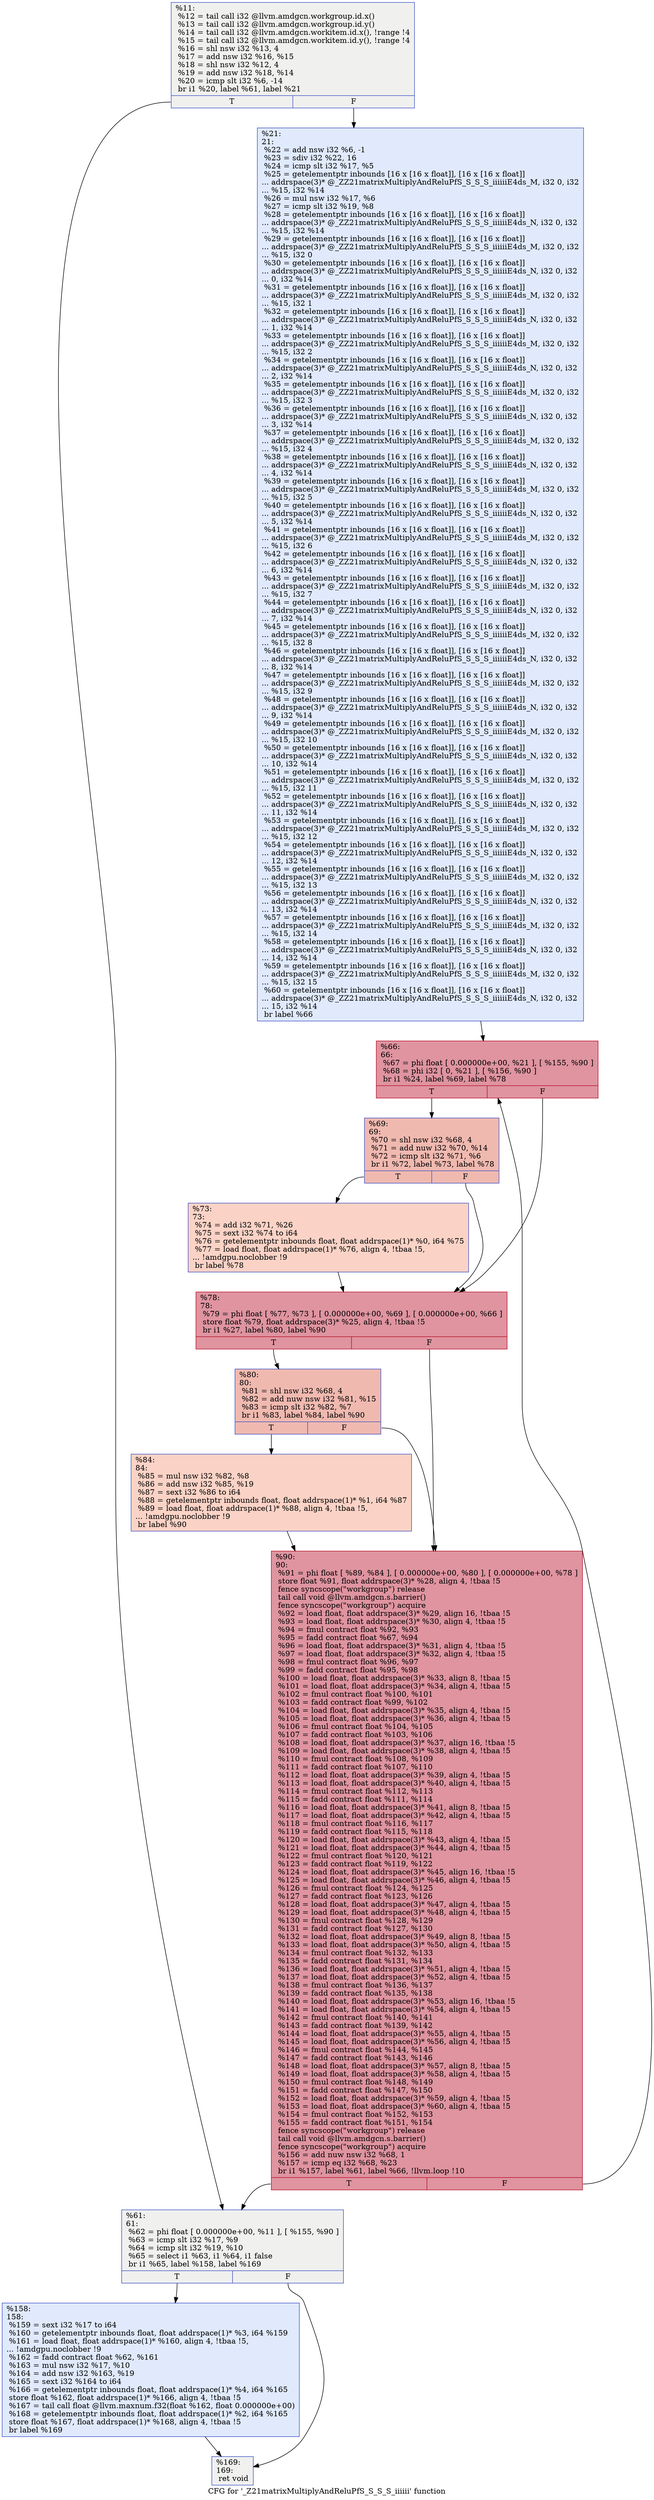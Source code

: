 digraph "CFG for '_Z21matrixMultiplyAndReluPfS_S_S_S_iiiiii' function" {
	label="CFG for '_Z21matrixMultiplyAndReluPfS_S_S_S_iiiiii' function";

	Node0x6430690 [shape=record,color="#3d50c3ff", style=filled, fillcolor="#dedcdb70",label="{%11:\l  %12 = tail call i32 @llvm.amdgcn.workgroup.id.x()\l  %13 = tail call i32 @llvm.amdgcn.workgroup.id.y()\l  %14 = tail call i32 @llvm.amdgcn.workitem.id.x(), !range !4\l  %15 = tail call i32 @llvm.amdgcn.workitem.id.y(), !range !4\l  %16 = shl nsw i32 %13, 4\l  %17 = add nsw i32 %16, %15\l  %18 = shl nsw i32 %12, 4\l  %19 = add nsw i32 %18, %14\l  %20 = icmp slt i32 %6, -14\l  br i1 %20, label %61, label %21\l|{<s0>T|<s1>F}}"];
	Node0x6430690:s0 -> Node0x6433110;
	Node0x6430690:s1 -> Node0x64331a0;
	Node0x64331a0 [shape=record,color="#3d50c3ff", style=filled, fillcolor="#b9d0f970",label="{%21:\l21:                                               \l  %22 = add nsw i32 %6, -1\l  %23 = sdiv i32 %22, 16\l  %24 = icmp slt i32 %17, %5\l  %25 = getelementptr inbounds [16 x [16 x float]], [16 x [16 x float]]\l... addrspace(3)* @_ZZ21matrixMultiplyAndReluPfS_S_S_S_iiiiiiE4ds_M, i32 0, i32\l... %15, i32 %14\l  %26 = mul nsw i32 %17, %6\l  %27 = icmp slt i32 %19, %8\l  %28 = getelementptr inbounds [16 x [16 x float]], [16 x [16 x float]]\l... addrspace(3)* @_ZZ21matrixMultiplyAndReluPfS_S_S_S_iiiiiiE4ds_N, i32 0, i32\l... %15, i32 %14\l  %29 = getelementptr inbounds [16 x [16 x float]], [16 x [16 x float]]\l... addrspace(3)* @_ZZ21matrixMultiplyAndReluPfS_S_S_S_iiiiiiE4ds_M, i32 0, i32\l... %15, i32 0\l  %30 = getelementptr inbounds [16 x [16 x float]], [16 x [16 x float]]\l... addrspace(3)* @_ZZ21matrixMultiplyAndReluPfS_S_S_S_iiiiiiE4ds_N, i32 0, i32\l... 0, i32 %14\l  %31 = getelementptr inbounds [16 x [16 x float]], [16 x [16 x float]]\l... addrspace(3)* @_ZZ21matrixMultiplyAndReluPfS_S_S_S_iiiiiiE4ds_M, i32 0, i32\l... %15, i32 1\l  %32 = getelementptr inbounds [16 x [16 x float]], [16 x [16 x float]]\l... addrspace(3)* @_ZZ21matrixMultiplyAndReluPfS_S_S_S_iiiiiiE4ds_N, i32 0, i32\l... 1, i32 %14\l  %33 = getelementptr inbounds [16 x [16 x float]], [16 x [16 x float]]\l... addrspace(3)* @_ZZ21matrixMultiplyAndReluPfS_S_S_S_iiiiiiE4ds_M, i32 0, i32\l... %15, i32 2\l  %34 = getelementptr inbounds [16 x [16 x float]], [16 x [16 x float]]\l... addrspace(3)* @_ZZ21matrixMultiplyAndReluPfS_S_S_S_iiiiiiE4ds_N, i32 0, i32\l... 2, i32 %14\l  %35 = getelementptr inbounds [16 x [16 x float]], [16 x [16 x float]]\l... addrspace(3)* @_ZZ21matrixMultiplyAndReluPfS_S_S_S_iiiiiiE4ds_M, i32 0, i32\l... %15, i32 3\l  %36 = getelementptr inbounds [16 x [16 x float]], [16 x [16 x float]]\l... addrspace(3)* @_ZZ21matrixMultiplyAndReluPfS_S_S_S_iiiiiiE4ds_N, i32 0, i32\l... 3, i32 %14\l  %37 = getelementptr inbounds [16 x [16 x float]], [16 x [16 x float]]\l... addrspace(3)* @_ZZ21matrixMultiplyAndReluPfS_S_S_S_iiiiiiE4ds_M, i32 0, i32\l... %15, i32 4\l  %38 = getelementptr inbounds [16 x [16 x float]], [16 x [16 x float]]\l... addrspace(3)* @_ZZ21matrixMultiplyAndReluPfS_S_S_S_iiiiiiE4ds_N, i32 0, i32\l... 4, i32 %14\l  %39 = getelementptr inbounds [16 x [16 x float]], [16 x [16 x float]]\l... addrspace(3)* @_ZZ21matrixMultiplyAndReluPfS_S_S_S_iiiiiiE4ds_M, i32 0, i32\l... %15, i32 5\l  %40 = getelementptr inbounds [16 x [16 x float]], [16 x [16 x float]]\l... addrspace(3)* @_ZZ21matrixMultiplyAndReluPfS_S_S_S_iiiiiiE4ds_N, i32 0, i32\l... 5, i32 %14\l  %41 = getelementptr inbounds [16 x [16 x float]], [16 x [16 x float]]\l... addrspace(3)* @_ZZ21matrixMultiplyAndReluPfS_S_S_S_iiiiiiE4ds_M, i32 0, i32\l... %15, i32 6\l  %42 = getelementptr inbounds [16 x [16 x float]], [16 x [16 x float]]\l... addrspace(3)* @_ZZ21matrixMultiplyAndReluPfS_S_S_S_iiiiiiE4ds_N, i32 0, i32\l... 6, i32 %14\l  %43 = getelementptr inbounds [16 x [16 x float]], [16 x [16 x float]]\l... addrspace(3)* @_ZZ21matrixMultiplyAndReluPfS_S_S_S_iiiiiiE4ds_M, i32 0, i32\l... %15, i32 7\l  %44 = getelementptr inbounds [16 x [16 x float]], [16 x [16 x float]]\l... addrspace(3)* @_ZZ21matrixMultiplyAndReluPfS_S_S_S_iiiiiiE4ds_N, i32 0, i32\l... 7, i32 %14\l  %45 = getelementptr inbounds [16 x [16 x float]], [16 x [16 x float]]\l... addrspace(3)* @_ZZ21matrixMultiplyAndReluPfS_S_S_S_iiiiiiE4ds_M, i32 0, i32\l... %15, i32 8\l  %46 = getelementptr inbounds [16 x [16 x float]], [16 x [16 x float]]\l... addrspace(3)* @_ZZ21matrixMultiplyAndReluPfS_S_S_S_iiiiiiE4ds_N, i32 0, i32\l... 8, i32 %14\l  %47 = getelementptr inbounds [16 x [16 x float]], [16 x [16 x float]]\l... addrspace(3)* @_ZZ21matrixMultiplyAndReluPfS_S_S_S_iiiiiiE4ds_M, i32 0, i32\l... %15, i32 9\l  %48 = getelementptr inbounds [16 x [16 x float]], [16 x [16 x float]]\l... addrspace(3)* @_ZZ21matrixMultiplyAndReluPfS_S_S_S_iiiiiiE4ds_N, i32 0, i32\l... 9, i32 %14\l  %49 = getelementptr inbounds [16 x [16 x float]], [16 x [16 x float]]\l... addrspace(3)* @_ZZ21matrixMultiplyAndReluPfS_S_S_S_iiiiiiE4ds_M, i32 0, i32\l... %15, i32 10\l  %50 = getelementptr inbounds [16 x [16 x float]], [16 x [16 x float]]\l... addrspace(3)* @_ZZ21matrixMultiplyAndReluPfS_S_S_S_iiiiiiE4ds_N, i32 0, i32\l... 10, i32 %14\l  %51 = getelementptr inbounds [16 x [16 x float]], [16 x [16 x float]]\l... addrspace(3)* @_ZZ21matrixMultiplyAndReluPfS_S_S_S_iiiiiiE4ds_M, i32 0, i32\l... %15, i32 11\l  %52 = getelementptr inbounds [16 x [16 x float]], [16 x [16 x float]]\l... addrspace(3)* @_ZZ21matrixMultiplyAndReluPfS_S_S_S_iiiiiiE4ds_N, i32 0, i32\l... 11, i32 %14\l  %53 = getelementptr inbounds [16 x [16 x float]], [16 x [16 x float]]\l... addrspace(3)* @_ZZ21matrixMultiplyAndReluPfS_S_S_S_iiiiiiE4ds_M, i32 0, i32\l... %15, i32 12\l  %54 = getelementptr inbounds [16 x [16 x float]], [16 x [16 x float]]\l... addrspace(3)* @_ZZ21matrixMultiplyAndReluPfS_S_S_S_iiiiiiE4ds_N, i32 0, i32\l... 12, i32 %14\l  %55 = getelementptr inbounds [16 x [16 x float]], [16 x [16 x float]]\l... addrspace(3)* @_ZZ21matrixMultiplyAndReluPfS_S_S_S_iiiiiiE4ds_M, i32 0, i32\l... %15, i32 13\l  %56 = getelementptr inbounds [16 x [16 x float]], [16 x [16 x float]]\l... addrspace(3)* @_ZZ21matrixMultiplyAndReluPfS_S_S_S_iiiiiiE4ds_N, i32 0, i32\l... 13, i32 %14\l  %57 = getelementptr inbounds [16 x [16 x float]], [16 x [16 x float]]\l... addrspace(3)* @_ZZ21matrixMultiplyAndReluPfS_S_S_S_iiiiiiE4ds_M, i32 0, i32\l... %15, i32 14\l  %58 = getelementptr inbounds [16 x [16 x float]], [16 x [16 x float]]\l... addrspace(3)* @_ZZ21matrixMultiplyAndReluPfS_S_S_S_iiiiiiE4ds_N, i32 0, i32\l... 14, i32 %14\l  %59 = getelementptr inbounds [16 x [16 x float]], [16 x [16 x float]]\l... addrspace(3)* @_ZZ21matrixMultiplyAndReluPfS_S_S_S_iiiiiiE4ds_M, i32 0, i32\l... %15, i32 15\l  %60 = getelementptr inbounds [16 x [16 x float]], [16 x [16 x float]]\l... addrspace(3)* @_ZZ21matrixMultiplyAndReluPfS_S_S_S_iiiiiiE4ds_N, i32 0, i32\l... 15, i32 %14\l  br label %66\l}"];
	Node0x64331a0 -> Node0x6435830;
	Node0x6433110 [shape=record,color="#3d50c3ff", style=filled, fillcolor="#dedcdb70",label="{%61:\l61:                                               \l  %62 = phi float [ 0.000000e+00, %11 ], [ %155, %90 ]\l  %63 = icmp slt i32 %17, %9\l  %64 = icmp slt i32 %19, %10\l  %65 = select i1 %63, i1 %64, i1 false\l  br i1 %65, label %158, label %169\l|{<s0>T|<s1>F}}"];
	Node0x6433110:s0 -> Node0x6433cf0;
	Node0x6433110:s1 -> Node0x6433d80;
	Node0x6435830 [shape=record,color="#b70d28ff", style=filled, fillcolor="#b70d2870",label="{%66:\l66:                                               \l  %67 = phi float [ 0.000000e+00, %21 ], [ %155, %90 ]\l  %68 = phi i32 [ 0, %21 ], [ %156, %90 ]\l  br i1 %24, label %69, label %78\l|{<s0>T|<s1>F}}"];
	Node0x6435830:s0 -> Node0x6436bc0;
	Node0x6435830:s1 -> Node0x6436c50;
	Node0x6436bc0 [shape=record,color="#3d50c3ff", style=filled, fillcolor="#de614d70",label="{%69:\l69:                                               \l  %70 = shl nsw i32 %68, 4\l  %71 = add nuw i32 %70, %14\l  %72 = icmp slt i32 %71, %6\l  br i1 %72, label %73, label %78\l|{<s0>T|<s1>F}}"];
	Node0x6436bc0:s0 -> Node0x6436f40;
	Node0x6436bc0:s1 -> Node0x6436c50;
	Node0x6436f40 [shape=record,color="#3d50c3ff", style=filled, fillcolor="#f59c7d70",label="{%73:\l73:                                               \l  %74 = add i32 %71, %26\l  %75 = sext i32 %74 to i64\l  %76 = getelementptr inbounds float, float addrspace(1)* %0, i64 %75\l  %77 = load float, float addrspace(1)* %76, align 4, !tbaa !5,\l... !amdgpu.noclobber !9\l  br label %78\l}"];
	Node0x6436f40 -> Node0x6436c50;
	Node0x6436c50 [shape=record,color="#b70d28ff", style=filled, fillcolor="#b70d2870",label="{%78:\l78:                                               \l  %79 = phi float [ %77, %73 ], [ 0.000000e+00, %69 ], [ 0.000000e+00, %66 ]\l  store float %79, float addrspace(3)* %25, align 4, !tbaa !5\l  br i1 %27, label %80, label %90\l|{<s0>T|<s1>F}}"];
	Node0x6436c50:s0 -> Node0x6437ce0;
	Node0x6436c50:s1 -> Node0x6436340;
	Node0x6437ce0 [shape=record,color="#3d50c3ff", style=filled, fillcolor="#de614d70",label="{%80:\l80:                                               \l  %81 = shl nsw i32 %68, 4\l  %82 = add nuw nsw i32 %81, %15\l  %83 = icmp slt i32 %82, %7\l  br i1 %83, label %84, label %90\l|{<s0>T|<s1>F}}"];
	Node0x6437ce0:s0 -> Node0x6437f90;
	Node0x6437ce0:s1 -> Node0x6436340;
	Node0x6437f90 [shape=record,color="#3d50c3ff", style=filled, fillcolor="#f59c7d70",label="{%84:\l84:                                               \l  %85 = mul nsw i32 %82, %8\l  %86 = add nsw i32 %85, %19\l  %87 = sext i32 %86 to i64\l  %88 = getelementptr inbounds float, float addrspace(1)* %1, i64 %87\l  %89 = load float, float addrspace(1)* %88, align 4, !tbaa !5,\l... !amdgpu.noclobber !9\l  br label %90\l}"];
	Node0x6437f90 -> Node0x6436340;
	Node0x6436340 [shape=record,color="#b70d28ff", style=filled, fillcolor="#b70d2870",label="{%90:\l90:                                               \l  %91 = phi float [ %89, %84 ], [ 0.000000e+00, %80 ], [ 0.000000e+00, %78 ]\l  store float %91, float addrspace(3)* %28, align 4, !tbaa !5\l  fence syncscope(\"workgroup\") release\l  tail call void @llvm.amdgcn.s.barrier()\l  fence syncscope(\"workgroup\") acquire\l  %92 = load float, float addrspace(3)* %29, align 16, !tbaa !5\l  %93 = load float, float addrspace(3)* %30, align 4, !tbaa !5\l  %94 = fmul contract float %92, %93\l  %95 = fadd contract float %67, %94\l  %96 = load float, float addrspace(3)* %31, align 4, !tbaa !5\l  %97 = load float, float addrspace(3)* %32, align 4, !tbaa !5\l  %98 = fmul contract float %96, %97\l  %99 = fadd contract float %95, %98\l  %100 = load float, float addrspace(3)* %33, align 8, !tbaa !5\l  %101 = load float, float addrspace(3)* %34, align 4, !tbaa !5\l  %102 = fmul contract float %100, %101\l  %103 = fadd contract float %99, %102\l  %104 = load float, float addrspace(3)* %35, align 4, !tbaa !5\l  %105 = load float, float addrspace(3)* %36, align 4, !tbaa !5\l  %106 = fmul contract float %104, %105\l  %107 = fadd contract float %103, %106\l  %108 = load float, float addrspace(3)* %37, align 16, !tbaa !5\l  %109 = load float, float addrspace(3)* %38, align 4, !tbaa !5\l  %110 = fmul contract float %108, %109\l  %111 = fadd contract float %107, %110\l  %112 = load float, float addrspace(3)* %39, align 4, !tbaa !5\l  %113 = load float, float addrspace(3)* %40, align 4, !tbaa !5\l  %114 = fmul contract float %112, %113\l  %115 = fadd contract float %111, %114\l  %116 = load float, float addrspace(3)* %41, align 8, !tbaa !5\l  %117 = load float, float addrspace(3)* %42, align 4, !tbaa !5\l  %118 = fmul contract float %116, %117\l  %119 = fadd contract float %115, %118\l  %120 = load float, float addrspace(3)* %43, align 4, !tbaa !5\l  %121 = load float, float addrspace(3)* %44, align 4, !tbaa !5\l  %122 = fmul contract float %120, %121\l  %123 = fadd contract float %119, %122\l  %124 = load float, float addrspace(3)* %45, align 16, !tbaa !5\l  %125 = load float, float addrspace(3)* %46, align 4, !tbaa !5\l  %126 = fmul contract float %124, %125\l  %127 = fadd contract float %123, %126\l  %128 = load float, float addrspace(3)* %47, align 4, !tbaa !5\l  %129 = load float, float addrspace(3)* %48, align 4, !tbaa !5\l  %130 = fmul contract float %128, %129\l  %131 = fadd contract float %127, %130\l  %132 = load float, float addrspace(3)* %49, align 8, !tbaa !5\l  %133 = load float, float addrspace(3)* %50, align 4, !tbaa !5\l  %134 = fmul contract float %132, %133\l  %135 = fadd contract float %131, %134\l  %136 = load float, float addrspace(3)* %51, align 4, !tbaa !5\l  %137 = load float, float addrspace(3)* %52, align 4, !tbaa !5\l  %138 = fmul contract float %136, %137\l  %139 = fadd contract float %135, %138\l  %140 = load float, float addrspace(3)* %53, align 16, !tbaa !5\l  %141 = load float, float addrspace(3)* %54, align 4, !tbaa !5\l  %142 = fmul contract float %140, %141\l  %143 = fadd contract float %139, %142\l  %144 = load float, float addrspace(3)* %55, align 4, !tbaa !5\l  %145 = load float, float addrspace(3)* %56, align 4, !tbaa !5\l  %146 = fmul contract float %144, %145\l  %147 = fadd contract float %143, %146\l  %148 = load float, float addrspace(3)* %57, align 8, !tbaa !5\l  %149 = load float, float addrspace(3)* %58, align 4, !tbaa !5\l  %150 = fmul contract float %148, %149\l  %151 = fadd contract float %147, %150\l  %152 = load float, float addrspace(3)* %59, align 4, !tbaa !5\l  %153 = load float, float addrspace(3)* %60, align 4, !tbaa !5\l  %154 = fmul contract float %152, %153\l  %155 = fadd contract float %151, %154\l  fence syncscope(\"workgroup\") release\l  tail call void @llvm.amdgcn.s.barrier()\l  fence syncscope(\"workgroup\") acquire\l  %156 = add nuw nsw i32 %68, 1\l  %157 = icmp eq i32 %68, %23\l  br i1 %157, label %61, label %66, !llvm.loop !10\l|{<s0>T|<s1>F}}"];
	Node0x6436340:s0 -> Node0x6433110;
	Node0x6436340:s1 -> Node0x6435830;
	Node0x6433cf0 [shape=record,color="#3d50c3ff", style=filled, fillcolor="#b9d0f970",label="{%158:\l158:                                              \l  %159 = sext i32 %17 to i64\l  %160 = getelementptr inbounds float, float addrspace(1)* %3, i64 %159\l  %161 = load float, float addrspace(1)* %160, align 4, !tbaa !5,\l... !amdgpu.noclobber !9\l  %162 = fadd contract float %62, %161\l  %163 = mul nsw i32 %17, %10\l  %164 = add nsw i32 %163, %19\l  %165 = sext i32 %164 to i64\l  %166 = getelementptr inbounds float, float addrspace(1)* %4, i64 %165\l  store float %162, float addrspace(1)* %166, align 4, !tbaa !5\l  %167 = tail call float @llvm.maxnum.f32(float %162, float 0.000000e+00)\l  %168 = getelementptr inbounds float, float addrspace(1)* %2, i64 %165\l  store float %167, float addrspace(1)* %168, align 4, !tbaa !5\l  br label %169\l}"];
	Node0x6433cf0 -> Node0x6433d80;
	Node0x6433d80 [shape=record,color="#3d50c3ff", style=filled, fillcolor="#dedcdb70",label="{%169:\l169:                                              \l  ret void\l}"];
}
